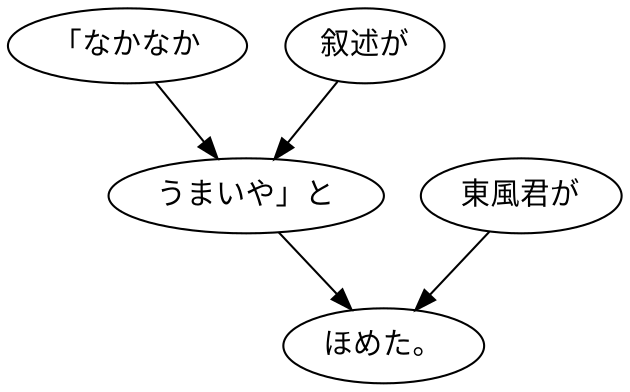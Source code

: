 digraph graph8033 {
	node0 [label="「なかなか"];
	node1 [label="叙述が"];
	node2 [label="うまいや」と"];
	node3 [label="東風君が"];
	node4 [label="ほめた。"];
	node0 -> node2;
	node1 -> node2;
	node2 -> node4;
	node3 -> node4;
}
